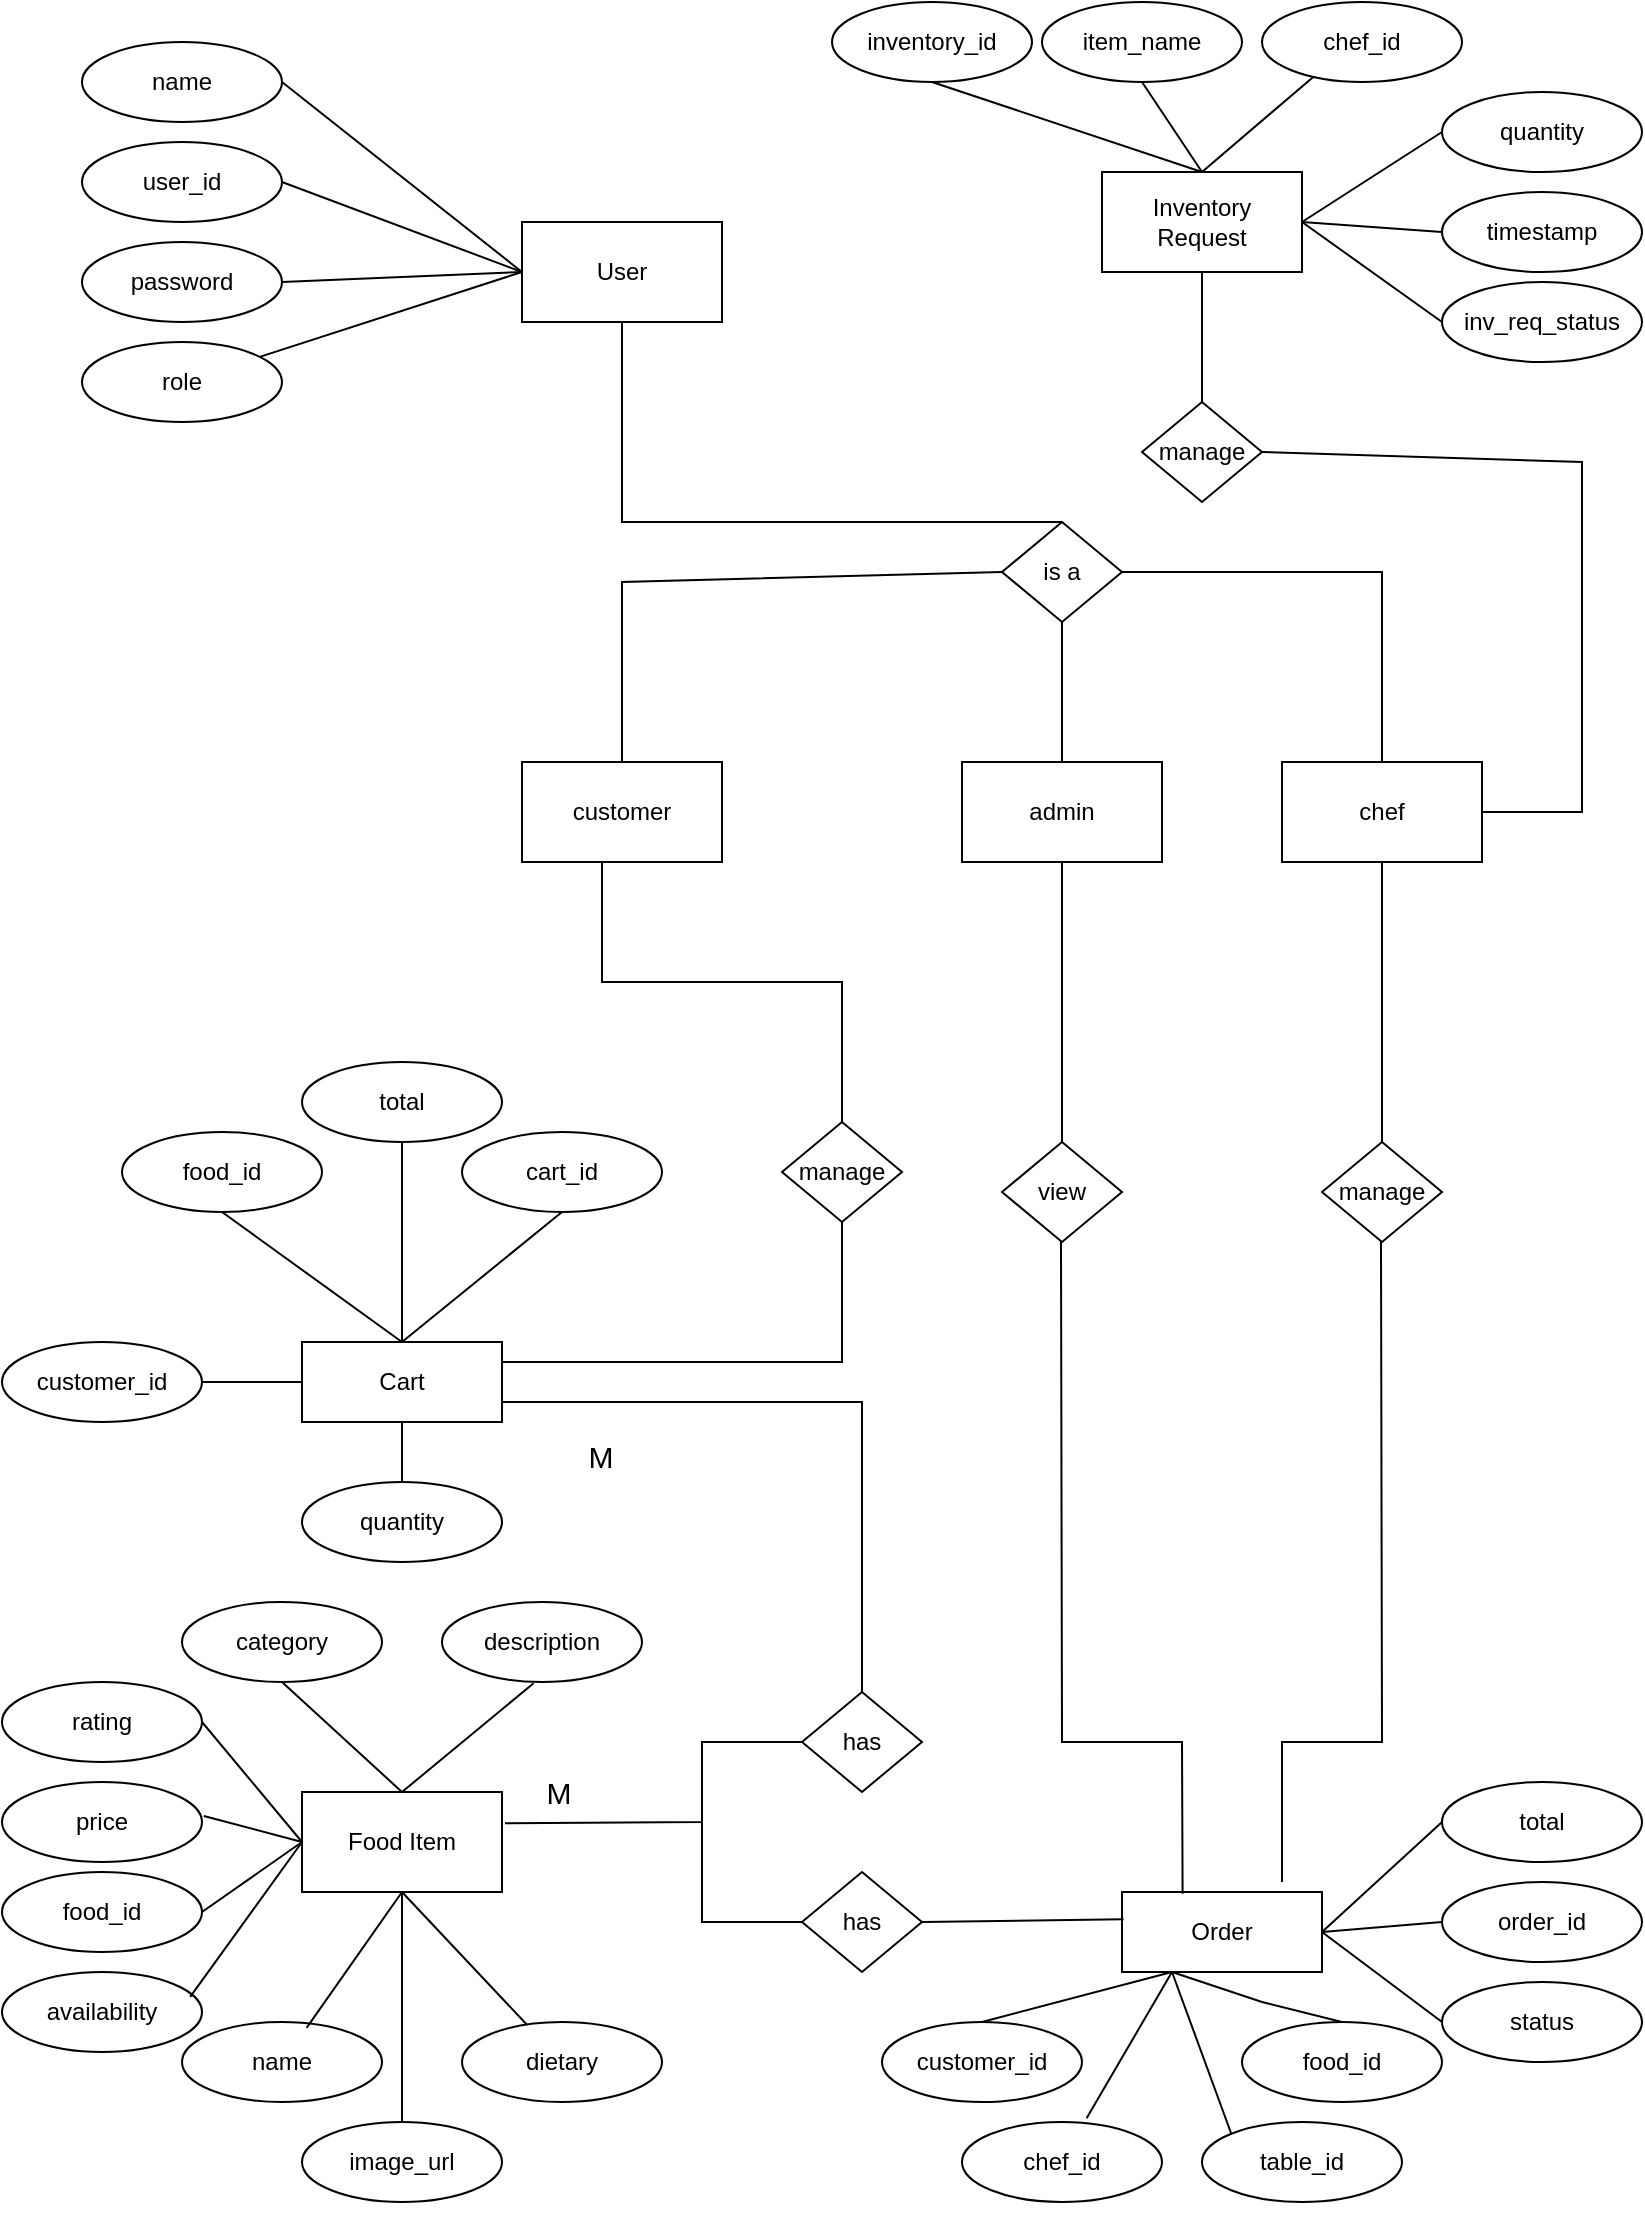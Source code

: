 <mxfile version="21.2.8" type="device">
  <diagram name="Page-1" id="ueVJuSLTtOk58KGuFALB">
    <mxGraphModel dx="1040" dy="684" grid="1" gridSize="10" guides="1" tooltips="1" connect="1" arrows="1" fold="1" page="1" pageScale="1" pageWidth="850" pageHeight="1100" math="0" shadow="0">
      <root>
        <mxCell id="0" />
        <mxCell id="1" parent="0" />
        <mxCell id="zD9h97p-985Ib3SUe7in-34" value="" style="endArrow=none;html=1;rounded=0;entryX=0.5;entryY=1;entryDx=0;entryDy=0;exitX=0.5;exitY=0;exitDx=0;exitDy=0;" parent="1" source="ndSOo2jYobHY-_ho73UZ-8" target="ndSOo2jYobHY-_ho73UZ-14" edge="1">
          <mxGeometry relative="1" as="geometry">
            <mxPoint x="610" y="345.0" as="sourcePoint" />
            <mxPoint x="690" y="340" as="targetPoint" />
            <Array as="points" />
          </mxGeometry>
        </mxCell>
        <mxCell id="oJbWSEmWCzC-VZwffRQP-2" value="User" style="html=1;dashed=0;whiteSpace=wrap;" parent="1" vertex="1">
          <mxGeometry x="270" y="120" width="100" height="50" as="geometry" />
        </mxCell>
        <mxCell id="oJbWSEmWCzC-VZwffRQP-4" value="" style="endArrow=none;html=1;rounded=0;exitX=0;exitY=0.5;exitDx=0;exitDy=0;entryX=1;entryY=0.5;entryDx=0;entryDy=0;" parent="1" source="oJbWSEmWCzC-VZwffRQP-2" target="oJbWSEmWCzC-VZwffRQP-5" edge="1">
          <mxGeometry relative="1" as="geometry">
            <mxPoint x="280" y="460" as="sourcePoint" />
            <mxPoint x="400" y="100" as="targetPoint" />
            <Array as="points" />
          </mxGeometry>
        </mxCell>
        <mxCell id="oJbWSEmWCzC-VZwffRQP-5" value="name" style="ellipse;whiteSpace=wrap;html=1;align=center;" parent="1" vertex="1">
          <mxGeometry x="50" y="30" width="100" height="40" as="geometry" />
        </mxCell>
        <mxCell id="oJbWSEmWCzC-VZwffRQP-6" value="user_id" style="ellipse;whiteSpace=wrap;html=1;align=center;" parent="1" vertex="1">
          <mxGeometry x="50" y="80" width="100" height="40" as="geometry" />
        </mxCell>
        <mxCell id="oJbWSEmWCzC-VZwffRQP-7" value="password" style="ellipse;whiteSpace=wrap;html=1;align=center;" parent="1" vertex="1">
          <mxGeometry x="50" y="130" width="100" height="40" as="geometry" />
        </mxCell>
        <mxCell id="oJbWSEmWCzC-VZwffRQP-8" value="" style="endArrow=none;html=1;rounded=0;exitX=1;exitY=0.5;exitDx=0;exitDy=0;entryX=0;entryY=0.5;entryDx=0;entryDy=0;" parent="1" source="oJbWSEmWCzC-VZwffRQP-6" target="oJbWSEmWCzC-VZwffRQP-2" edge="1">
          <mxGeometry relative="1" as="geometry">
            <mxPoint x="320" y="140" as="sourcePoint" />
            <mxPoint x="230" y="425" as="targetPoint" />
          </mxGeometry>
        </mxCell>
        <mxCell id="oJbWSEmWCzC-VZwffRQP-9" value="" style="endArrow=none;html=1;rounded=0;entryX=1;entryY=0.5;entryDx=0;entryDy=0;exitX=0;exitY=0.5;exitDx=0;exitDy=0;" parent="1" source="oJbWSEmWCzC-VZwffRQP-2" target="oJbWSEmWCzC-VZwffRQP-7" edge="1">
          <mxGeometry relative="1" as="geometry">
            <mxPoint x="230" y="490" as="sourcePoint" />
            <mxPoint x="480" y="140" as="targetPoint" />
          </mxGeometry>
        </mxCell>
        <mxCell id="oJbWSEmWCzC-VZwffRQP-10" value="Food Item" style="whiteSpace=wrap;html=1;align=center;" parent="1" vertex="1">
          <mxGeometry x="160" y="905" width="100" height="50" as="geometry" />
        </mxCell>
        <mxCell id="oJbWSEmWCzC-VZwffRQP-16" value="food_id" style="ellipse;whiteSpace=wrap;html=1;align=center;" parent="1" vertex="1">
          <mxGeometry x="10" y="945" width="100" height="40" as="geometry" />
        </mxCell>
        <mxCell id="oJbWSEmWCzC-VZwffRQP-17" value="price" style="ellipse;whiteSpace=wrap;html=1;align=center;" parent="1" vertex="1">
          <mxGeometry x="10" y="900" width="100" height="40" as="geometry" />
        </mxCell>
        <mxCell id="oJbWSEmWCzC-VZwffRQP-18" value="rating" style="ellipse;whiteSpace=wrap;html=1;align=center;" parent="1" vertex="1">
          <mxGeometry x="10" y="850" width="100" height="40" as="geometry" />
        </mxCell>
        <mxCell id="oJbWSEmWCzC-VZwffRQP-19" value="description" style="ellipse;whiteSpace=wrap;html=1;align=center;" parent="1" vertex="1">
          <mxGeometry x="230" y="810" width="100" height="40" as="geometry" />
        </mxCell>
        <mxCell id="oJbWSEmWCzC-VZwffRQP-20" value="name" style="ellipse;whiteSpace=wrap;html=1;align=center;" parent="1" vertex="1">
          <mxGeometry x="100" y="1020" width="100" height="40" as="geometry" />
        </mxCell>
        <mxCell id="oJbWSEmWCzC-VZwffRQP-22" value="category" style="ellipse;whiteSpace=wrap;html=1;align=center;" parent="1" vertex="1">
          <mxGeometry x="100" y="810" width="100" height="40" as="geometry" />
        </mxCell>
        <mxCell id="oJbWSEmWCzC-VZwffRQP-23" value="image_url" style="ellipse;whiteSpace=wrap;html=1;align=center;" parent="1" vertex="1">
          <mxGeometry x="160" y="1070" width="100" height="40" as="geometry" />
        </mxCell>
        <mxCell id="oJbWSEmWCzC-VZwffRQP-26" value="dietary" style="ellipse;whiteSpace=wrap;html=1;align=center;" parent="1" vertex="1">
          <mxGeometry x="240" y="1020" width="100" height="40" as="geometry" />
        </mxCell>
        <mxCell id="oJbWSEmWCzC-VZwffRQP-32" value="" style="endArrow=none;html=1;rounded=0;exitX=1;exitY=0.5;exitDx=0;exitDy=0;entryX=0;entryY=0.5;entryDx=0;entryDy=0;" parent="1" source="oJbWSEmWCzC-VZwffRQP-18" target="oJbWSEmWCzC-VZwffRQP-10" edge="1">
          <mxGeometry relative="1" as="geometry">
            <mxPoint x="140" y="550" as="sourcePoint" />
            <mxPoint x="300" y="550" as="targetPoint" />
          </mxGeometry>
        </mxCell>
        <mxCell id="oJbWSEmWCzC-VZwffRQP-33" value="" style="endArrow=none;html=1;rounded=0;exitX=0.5;exitY=1;exitDx=0;exitDy=0;entryX=0.5;entryY=0;entryDx=0;entryDy=0;" parent="1" source="oJbWSEmWCzC-VZwffRQP-22" target="oJbWSEmWCzC-VZwffRQP-10" edge="1">
          <mxGeometry relative="1" as="geometry">
            <mxPoint x="130" y="490" as="sourcePoint" />
            <mxPoint x="186" y="870" as="targetPoint" />
          </mxGeometry>
        </mxCell>
        <mxCell id="oJbWSEmWCzC-VZwffRQP-35" value="" style="endArrow=none;html=1;rounded=0;exitX=0.458;exitY=1.015;exitDx=0;exitDy=0;exitPerimeter=0;entryX=0.5;entryY=0;entryDx=0;entryDy=0;" parent="1" source="oJbWSEmWCzC-VZwffRQP-19" target="oJbWSEmWCzC-VZwffRQP-10" edge="1">
          <mxGeometry relative="1" as="geometry">
            <mxPoint x="180" y="480" as="sourcePoint" />
            <mxPoint x="240" y="860" as="targetPoint" />
          </mxGeometry>
        </mxCell>
        <mxCell id="oJbWSEmWCzC-VZwffRQP-37" value="" style="endArrow=none;html=1;rounded=0;exitX=0.623;exitY=0.074;exitDx=0;exitDy=0;exitPerimeter=0;entryX=0.5;entryY=1;entryDx=0;entryDy=0;" parent="1" source="oJbWSEmWCzC-VZwffRQP-20" target="oJbWSEmWCzC-VZwffRQP-10" edge="1">
          <mxGeometry relative="1" as="geometry">
            <mxPoint x="296" y="491" as="sourcePoint" />
            <mxPoint x="170" y="920" as="targetPoint" />
          </mxGeometry>
        </mxCell>
        <mxCell id="oJbWSEmWCzC-VZwffRQP-38" value="" style="endArrow=none;html=1;rounded=0;exitX=1.009;exitY=0.424;exitDx=0;exitDy=0;entryX=0;entryY=0.5;entryDx=0;entryDy=0;exitPerimeter=0;" parent="1" source="oJbWSEmWCzC-VZwffRQP-17" target="oJbWSEmWCzC-VZwffRQP-10" edge="1">
          <mxGeometry relative="1" as="geometry">
            <mxPoint x="120" y="540" as="sourcePoint" />
            <mxPoint x="190" y="576" as="targetPoint" />
          </mxGeometry>
        </mxCell>
        <mxCell id="oJbWSEmWCzC-VZwffRQP-39" value="" style="endArrow=none;html=1;rounded=0;exitX=1;exitY=0.5;exitDx=0;exitDy=0;entryX=0;entryY=0.5;entryDx=0;entryDy=0;" parent="1" source="oJbWSEmWCzC-VZwffRQP-16" target="oJbWSEmWCzC-VZwffRQP-10" edge="1">
          <mxGeometry relative="1" as="geometry">
            <mxPoint x="130" y="550" as="sourcePoint" />
            <mxPoint x="200" y="586" as="targetPoint" />
          </mxGeometry>
        </mxCell>
        <mxCell id="oJbWSEmWCzC-VZwffRQP-40" value="" style="endArrow=none;html=1;rounded=0;entryX=0.5;entryY=0;entryDx=0;entryDy=0;exitX=0.5;exitY=1;exitDx=0;exitDy=0;" parent="1" source="oJbWSEmWCzC-VZwffRQP-10" target="oJbWSEmWCzC-VZwffRQP-23" edge="1">
          <mxGeometry relative="1" as="geometry">
            <mxPoint x="220" y="920" as="sourcePoint" />
            <mxPoint x="210" y="596" as="targetPoint" />
          </mxGeometry>
        </mxCell>
        <mxCell id="oJbWSEmWCzC-VZwffRQP-41" value="" style="endArrow=none;html=1;rounded=0;exitX=0.5;exitY=1;exitDx=0;exitDy=0;" parent="1" source="oJbWSEmWCzC-VZwffRQP-10" target="oJbWSEmWCzC-VZwffRQP-26" edge="1">
          <mxGeometry relative="1" as="geometry">
            <mxPoint x="237" y="593" as="sourcePoint" />
            <mxPoint x="220" y="650" as="targetPoint" />
          </mxGeometry>
        </mxCell>
        <mxCell id="oJbWSEmWCzC-VZwffRQP-44" value="Cart" style="whiteSpace=wrap;html=1;align=center;" parent="1" vertex="1">
          <mxGeometry x="160" y="680" width="100" height="40" as="geometry" />
        </mxCell>
        <mxCell id="oJbWSEmWCzC-VZwffRQP-46" value="cart_id" style="ellipse;whiteSpace=wrap;html=1;align=center;" parent="1" vertex="1">
          <mxGeometry x="240" y="575" width="100" height="40" as="geometry" />
        </mxCell>
        <mxCell id="oJbWSEmWCzC-VZwffRQP-47" value="customer_id" style="ellipse;whiteSpace=wrap;html=1;align=center;" parent="1" vertex="1">
          <mxGeometry x="10" y="680" width="100" height="40" as="geometry" />
        </mxCell>
        <mxCell id="oJbWSEmWCzC-VZwffRQP-48" value="quantity" style="ellipse;whiteSpace=wrap;html=1;align=center;" parent="1" vertex="1">
          <mxGeometry x="160" y="750" width="100" height="40" as="geometry" />
        </mxCell>
        <mxCell id="oJbWSEmWCzC-VZwffRQP-49" value="food_id" style="ellipse;whiteSpace=wrap;html=1;align=center;" parent="1" vertex="1">
          <mxGeometry x="70" y="575" width="100" height="40" as="geometry" />
        </mxCell>
        <mxCell id="oJbWSEmWCzC-VZwffRQP-56" value="Order" style="whiteSpace=wrap;html=1;align=center;" parent="1" vertex="1">
          <mxGeometry x="570" y="955" width="100" height="40" as="geometry" />
        </mxCell>
        <mxCell id="oJbWSEmWCzC-VZwffRQP-58" value="status" style="ellipse;whiteSpace=wrap;html=1;align=center;" parent="1" vertex="1">
          <mxGeometry x="730" y="1000" width="100" height="40" as="geometry" />
        </mxCell>
        <mxCell id="oJbWSEmWCzC-VZwffRQP-62" value="order_id" style="ellipse;whiteSpace=wrap;html=1;align=center;" parent="1" vertex="1">
          <mxGeometry x="730" y="950" width="100" height="40" as="geometry" />
        </mxCell>
        <mxCell id="oJbWSEmWCzC-VZwffRQP-63" value="total" style="ellipse;whiteSpace=wrap;html=1;align=center;" parent="1" vertex="1">
          <mxGeometry x="730" y="900" width="100" height="40" as="geometry" />
        </mxCell>
        <mxCell id="oJbWSEmWCzC-VZwffRQP-77" style="edgeStyle=orthogonalEdgeStyle;rounded=0;orthogonalLoop=1;jettySize=auto;html=1;exitX=0.5;exitY=1;exitDx=0;exitDy=0;" parent="1" edge="1">
          <mxGeometry relative="1" as="geometry">
            <mxPoint x="490" y="390" as="sourcePoint" />
            <mxPoint x="490" y="390" as="targetPoint" />
          </mxGeometry>
        </mxCell>
        <mxCell id="oJbWSEmWCzC-VZwffRQP-83" value="" style="endArrow=none;html=1;rounded=0;exitX=0;exitY=0.5;exitDx=0;exitDy=0;entryX=1;entryY=0.5;entryDx=0;entryDy=0;" parent="1" source="oJbWSEmWCzC-VZwffRQP-63" target="oJbWSEmWCzC-VZwffRQP-56" edge="1">
          <mxGeometry relative="1" as="geometry">
            <mxPoint x="430" y="770" as="sourcePoint" />
            <mxPoint x="510" y="550" as="targetPoint" />
          </mxGeometry>
        </mxCell>
        <mxCell id="oJbWSEmWCzC-VZwffRQP-84" value="" style="endArrow=none;html=1;rounded=0;exitX=0;exitY=0.5;exitDx=0;exitDy=0;" parent="1" source="oJbWSEmWCzC-VZwffRQP-62" edge="1">
          <mxGeometry relative="1" as="geometry">
            <mxPoint x="530" y="770" as="sourcePoint" />
            <mxPoint x="670" y="975" as="targetPoint" />
          </mxGeometry>
        </mxCell>
        <mxCell id="oJbWSEmWCzC-VZwffRQP-86" value="" style="endArrow=none;html=1;rounded=0;exitX=0;exitY=0.5;exitDx=0;exitDy=0;entryX=1;entryY=0.5;entryDx=0;entryDy=0;" parent="1" source="oJbWSEmWCzC-VZwffRQP-58" target="oJbWSEmWCzC-VZwffRQP-56" edge="1">
          <mxGeometry relative="1" as="geometry">
            <mxPoint x="640" y="740" as="sourcePoint" />
            <mxPoint x="625" y="790" as="targetPoint" />
          </mxGeometry>
        </mxCell>
        <mxCell id="oJbWSEmWCzC-VZwffRQP-90" value="" style="endArrow=none;html=1;rounded=0;entryX=0;entryY=0.5;entryDx=0;entryDy=0;exitX=1;exitY=0.5;exitDx=0;exitDy=0;exitPerimeter=0;" parent="1" source="oJbWSEmWCzC-VZwffRQP-47" target="oJbWSEmWCzC-VZwffRQP-44" edge="1">
          <mxGeometry relative="1" as="geometry">
            <mxPoint x="580" y="980" as="sourcePoint" />
            <mxPoint x="660" y="910" as="targetPoint" />
          </mxGeometry>
        </mxCell>
        <mxCell id="oJbWSEmWCzC-VZwffRQP-91" value="" style="endArrow=none;html=1;rounded=0;exitX=0.5;exitY=1;exitDx=0;exitDy=0;entryX=0.5;entryY=0;entryDx=0;entryDy=0;" parent="1" source="oJbWSEmWCzC-VZwffRQP-46" target="oJbWSEmWCzC-VZwffRQP-44" edge="1">
          <mxGeometry relative="1" as="geometry">
            <mxPoint x="200" y="880" as="sourcePoint" />
            <mxPoint x="660" y="900" as="targetPoint" />
          </mxGeometry>
        </mxCell>
        <mxCell id="oJbWSEmWCzC-VZwffRQP-93" value="" style="endArrow=none;html=1;rounded=0;entryX=0.5;entryY=1;entryDx=0;entryDy=0;" parent="1" source="oJbWSEmWCzC-VZwffRQP-48" target="oJbWSEmWCzC-VZwffRQP-44" edge="1">
          <mxGeometry relative="1" as="geometry">
            <mxPoint x="220" y="900" as="sourcePoint" />
            <mxPoint x="300" y="980" as="targetPoint" />
          </mxGeometry>
        </mxCell>
        <mxCell id="oJbWSEmWCzC-VZwffRQP-94" value="" style="endArrow=none;html=1;rounded=0;exitX=0.5;exitY=1;exitDx=0;exitDy=0;entryX=0.5;entryY=0;entryDx=0;entryDy=0;" parent="1" source="oJbWSEmWCzC-VZwffRQP-49" target="oJbWSEmWCzC-VZwffRQP-44" edge="1">
          <mxGeometry relative="1" as="geometry">
            <mxPoint x="230" y="910" as="sourcePoint" />
            <mxPoint x="700" y="960" as="targetPoint" />
          </mxGeometry>
        </mxCell>
        <mxCell id="oJbWSEmWCzC-VZwffRQP-96" value="" style="endArrow=none;html=1;rounded=0;entryX=0.271;entryY=0.905;entryDx=0;entryDy=0;entryPerimeter=0;exitX=0.5;exitY=0;exitDx=0;exitDy=0;" parent="1" source="ndSOo2jYobHY-_ho73UZ-8" target="ndSOo2jYobHY-_ho73UZ-10" edge="1">
          <mxGeometry relative="1" as="geometry">
            <mxPoint x="760" y="210" as="sourcePoint" />
            <mxPoint x="595" y="290.0" as="targetPoint" />
          </mxGeometry>
        </mxCell>
        <mxCell id="zD9h97p-985Ib3SUe7in-13" value="role" style="ellipse;whiteSpace=wrap;html=1;align=center;" parent="1" vertex="1">
          <mxGeometry x="50" y="180" width="100" height="40" as="geometry" />
        </mxCell>
        <mxCell id="zD9h97p-985Ib3SUe7in-14" value="" style="endArrow=none;html=1;rounded=0;exitX=0;exitY=0.5;exitDx=0;exitDy=0;" parent="1" source="oJbWSEmWCzC-VZwffRQP-2" target="zD9h97p-985Ib3SUe7in-13" edge="1">
          <mxGeometry relative="1" as="geometry">
            <mxPoint x="110" y="440" as="sourcePoint" />
            <mxPoint x="328" y="92" as="targetPoint" />
          </mxGeometry>
        </mxCell>
        <mxCell id="zD9h97p-985Ib3SUe7in-38" value="has" style="shape=rhombus;html=1;dashed=0;whiteSpace=wrap;perimeter=rhombusPerimeter;" parent="1" vertex="1">
          <mxGeometry x="410" y="855" width="60" height="50" as="geometry" />
        </mxCell>
        <mxCell id="zD9h97p-985Ib3SUe7in-41" value="" style="endArrow=none;html=1;rounded=0;entryX=0.5;entryY=0;entryDx=0;entryDy=0;exitX=1;exitY=0.75;exitDx=0;exitDy=0;" parent="1" source="oJbWSEmWCzC-VZwffRQP-44" target="zD9h97p-985Ib3SUe7in-38" edge="1">
          <mxGeometry relative="1" as="geometry">
            <mxPoint x="170" y="700" as="sourcePoint" />
            <mxPoint x="350" y="878.89" as="targetPoint" />
            <Array as="points">
              <mxPoint x="440" y="710" />
            </Array>
          </mxGeometry>
        </mxCell>
        <mxCell id="zD9h97p-985Ib3SUe7in-42" value="" style="endArrow=none;html=1;rounded=0;exitX=0;exitY=0.5;exitDx=0;exitDy=0;entryX=1.015;entryY=0.313;entryDx=0;entryDy=0;entryPerimeter=0;" parent="1" source="zD9h97p-985Ib3SUe7in-38" target="oJbWSEmWCzC-VZwffRQP-10" edge="1">
          <mxGeometry relative="1" as="geometry">
            <mxPoint x="260" y="770" as="sourcePoint" />
            <mxPoint x="390" y="820" as="targetPoint" />
            <Array as="points">
              <mxPoint x="360" y="880" />
              <mxPoint x="360" y="920" />
            </Array>
          </mxGeometry>
        </mxCell>
        <mxCell id="ndSOo2jYobHY-_ho73UZ-30" value="&lt;font style=&quot;font-size: 15px;&quot;&gt;M&lt;/font&gt;" style="edgeLabel;html=1;align=center;verticalAlign=middle;resizable=0;points=[];" parent="zD9h97p-985Ib3SUe7in-42" vertex="1" connectable="0">
          <mxGeometry x="0.718" y="4" relative="1" as="geometry">
            <mxPoint y="-20" as="offset" />
          </mxGeometry>
        </mxCell>
        <mxCell id="zD9h97p-985Ib3SUe7in-75" value="" style="endArrow=none;html=1;rounded=0;entryX=0.5;entryY=1;entryDx=0;entryDy=0;exitX=0.5;exitY=0;exitDx=0;exitDy=0;" parent="1" source="ndSOo2jYobHY-_ho73UZ-8" target="ndSOo2jYobHY-_ho73UZ-9" edge="1">
          <mxGeometry relative="1" as="geometry">
            <mxPoint x="480" y="405.0" as="sourcePoint" />
            <mxPoint x="480" y="330.0" as="targetPoint" />
          </mxGeometry>
        </mxCell>
        <mxCell id="zD9h97p-985Ib3SUe7in-77" value="manage" style="shape=rhombus;html=1;dashed=0;whiteSpace=wrap;perimeter=rhombusPerimeter;" parent="1" vertex="1">
          <mxGeometry x="400" y="570" width="60" height="50" as="geometry" />
        </mxCell>
        <mxCell id="ndSOo2jYobHY-_ho73UZ-8" value="Inventory &lt;br&gt;Request" style="html=1;dashed=0;whiteSpace=wrap;" parent="1" vertex="1">
          <mxGeometry x="560" y="95" width="100" height="50" as="geometry" />
        </mxCell>
        <mxCell id="ndSOo2jYobHY-_ho73UZ-9" value="inventory_id" style="ellipse;whiteSpace=wrap;html=1;align=center;" parent="1" vertex="1">
          <mxGeometry x="425" y="10" width="100" height="40" as="geometry" />
        </mxCell>
        <mxCell id="ndSOo2jYobHY-_ho73UZ-10" value="chef_id" style="ellipse;whiteSpace=wrap;html=1;align=center;" parent="1" vertex="1">
          <mxGeometry x="640" y="10" width="100" height="40" as="geometry" />
        </mxCell>
        <mxCell id="ndSOo2jYobHY-_ho73UZ-13" value="quantity" style="ellipse;whiteSpace=wrap;html=1;align=center;" parent="1" vertex="1">
          <mxGeometry x="730" y="55" width="100" height="40" as="geometry" />
        </mxCell>
        <mxCell id="ndSOo2jYobHY-_ho73UZ-14" value="item_name" style="ellipse;whiteSpace=wrap;html=1;align=center;" parent="1" vertex="1">
          <mxGeometry x="530" y="10" width="100" height="40" as="geometry" />
        </mxCell>
        <mxCell id="ndSOo2jYobHY-_ho73UZ-15" value="timestamp" style="ellipse;whiteSpace=wrap;html=1;align=center;" parent="1" vertex="1">
          <mxGeometry x="730" y="105" width="100" height="40" as="geometry" />
        </mxCell>
        <mxCell id="ndSOo2jYobHY-_ho73UZ-16" value="inv_req_status" style="ellipse;whiteSpace=wrap;html=1;align=center;" parent="1" vertex="1">
          <mxGeometry x="730" y="150" width="100" height="40" as="geometry" />
        </mxCell>
        <mxCell id="ndSOo2jYobHY-_ho73UZ-20" value="" style="endArrow=none;html=1;rounded=0;entryX=0;entryY=0.5;entryDx=0;entryDy=0;exitX=1;exitY=0.5;exitDx=0;exitDy=0;" parent="1" source="ndSOo2jYobHY-_ho73UZ-8" target="ndSOo2jYobHY-_ho73UZ-13" edge="1">
          <mxGeometry relative="1" as="geometry">
            <mxPoint x="570" y="200" as="sourcePoint" />
            <mxPoint x="720" y="290" as="targetPoint" />
          </mxGeometry>
        </mxCell>
        <mxCell id="ndSOo2jYobHY-_ho73UZ-21" value="" style="endArrow=none;html=1;rounded=0;exitX=0;exitY=0.5;exitDx=0;exitDy=0;entryX=1;entryY=0.5;entryDx=0;entryDy=0;" parent="1" source="ndSOo2jYobHY-_ho73UZ-15" target="ndSOo2jYobHY-_ho73UZ-8" edge="1">
          <mxGeometry relative="1" as="geometry">
            <mxPoint x="690" y="495" as="sourcePoint" />
            <mxPoint x="620" y="340" as="targetPoint" />
            <Array as="points" />
          </mxGeometry>
        </mxCell>
        <mxCell id="ndSOo2jYobHY-_ho73UZ-23" value="" style="endArrow=none;html=1;rounded=0;exitX=0;exitY=0.5;exitDx=0;exitDy=0;entryX=1;entryY=0.5;entryDx=0;entryDy=0;" parent="1" source="ndSOo2jYobHY-_ho73UZ-16" target="ndSOo2jYobHY-_ho73UZ-8" edge="1">
          <mxGeometry relative="1" as="geometry">
            <mxPoint x="700" y="495" as="sourcePoint" />
            <mxPoint x="620" y="340" as="targetPoint" />
            <Array as="points" />
          </mxGeometry>
        </mxCell>
        <mxCell id="ndSOo2jYobHY-_ho73UZ-27" value="total" style="ellipse;whiteSpace=wrap;html=1;align=center;" parent="1" vertex="1">
          <mxGeometry x="160" y="540" width="100" height="40" as="geometry" />
        </mxCell>
        <mxCell id="ndSOo2jYobHY-_ho73UZ-29" value="" style="endArrow=none;html=1;rounded=0;entryX=0.5;entryY=0;entryDx=0;entryDy=0;exitX=0.5;exitY=1;exitDx=0;exitDy=0;" parent="1" source="ndSOo2jYobHY-_ho73UZ-27" target="oJbWSEmWCzC-VZwffRQP-44" edge="1">
          <mxGeometry relative="1" as="geometry">
            <mxPoint x="640" y="830" as="sourcePoint" />
            <mxPoint x="630" y="900" as="targetPoint" />
          </mxGeometry>
        </mxCell>
        <mxCell id="ndSOo2jYobHY-_ho73UZ-32" value="&lt;font style=&quot;font-size: 15px;&quot;&gt;M&lt;/font&gt;" style="edgeLabel;html=1;align=center;verticalAlign=middle;resizable=0;points=[];" parent="1" vertex="1" connectable="0">
          <mxGeometry x="89.999" y="770" as="geometry">
            <mxPoint x="219" y="-33" as="offset" />
          </mxGeometry>
        </mxCell>
        <mxCell id="ndSOo2jYobHY-_ho73UZ-42" value="has" style="shape=rhombus;html=1;dashed=0;whiteSpace=wrap;perimeter=rhombusPerimeter;" parent="1" vertex="1">
          <mxGeometry x="410" y="945" width="60" height="50" as="geometry" />
        </mxCell>
        <mxCell id="ndSOo2jYobHY-_ho73UZ-43" value="" style="endArrow=none;html=1;rounded=0;entryX=0;entryY=0.5;entryDx=0;entryDy=0;" parent="1" target="ndSOo2jYobHY-_ho73UZ-42" edge="1">
          <mxGeometry relative="1" as="geometry">
            <mxPoint x="360" y="920" as="sourcePoint" />
            <mxPoint x="400" y="960" as="targetPoint" />
            <Array as="points">
              <mxPoint x="360" y="970" />
            </Array>
          </mxGeometry>
        </mxCell>
        <mxCell id="ndSOo2jYobHY-_ho73UZ-44" value="" style="endArrow=none;html=1;rounded=0;exitX=1;exitY=0.5;exitDx=0;exitDy=0;entryX=0.008;entryY=0.342;entryDx=0;entryDy=0;entryPerimeter=0;" parent="1" source="ndSOo2jYobHY-_ho73UZ-42" target="oJbWSEmWCzC-VZwffRQP-56" edge="1">
          <mxGeometry relative="1" as="geometry">
            <mxPoint x="540" y="770" as="sourcePoint" />
            <mxPoint x="700" y="770" as="targetPoint" />
          </mxGeometry>
        </mxCell>
        <mxCell id="ndSOo2jYobHY-_ho73UZ-46" value="" style="endArrow=none;html=1;rounded=0;exitX=0.25;exitY=1;exitDx=0;exitDy=0;entryX=0.5;entryY=0;entryDx=0;entryDy=0;" parent="1" source="oJbWSEmWCzC-VZwffRQP-56" target="ndSOo2jYobHY-_ho73UZ-48" edge="1">
          <mxGeometry relative="1" as="geometry">
            <mxPoint x="560" y="780" as="sourcePoint" />
            <mxPoint x="740" y="855.0" as="targetPoint" />
            <Array as="points">
              <mxPoint x="640" y="1010" />
            </Array>
          </mxGeometry>
        </mxCell>
        <mxCell id="ndSOo2jYobHY-_ho73UZ-47" value="customer_id" style="ellipse;whiteSpace=wrap;html=1;align=center;" parent="1" vertex="1">
          <mxGeometry x="450" y="1020" width="100" height="40" as="geometry" />
        </mxCell>
        <mxCell id="ndSOo2jYobHY-_ho73UZ-48" value="food_id" style="ellipse;whiteSpace=wrap;html=1;align=center;" parent="1" vertex="1">
          <mxGeometry x="630" y="1020" width="100" height="40" as="geometry" />
        </mxCell>
        <mxCell id="ndSOo2jYobHY-_ho73UZ-49" value="" style="endArrow=none;html=1;rounded=0;entryX=0.5;entryY=0;entryDx=0;entryDy=0;exitX=0.25;exitY=1;exitDx=0;exitDy=0;" parent="1" target="ndSOo2jYobHY-_ho73UZ-47" edge="1" source="oJbWSEmWCzC-VZwffRQP-56">
          <mxGeometry relative="1" as="geometry">
            <mxPoint x="620" y="995" as="sourcePoint" />
            <mxPoint x="560" y="1050" as="targetPoint" />
          </mxGeometry>
        </mxCell>
        <mxCell id="ndSOo2jYobHY-_ho73UZ-50" value="" style="endArrow=none;html=1;rounded=0;entryX=0.5;entryY=1;entryDx=0;entryDy=0;" parent="1" target="zD9h97p-985Ib3SUe7in-77" edge="1">
          <mxGeometry relative="1" as="geometry">
            <mxPoint x="260" y="690" as="sourcePoint" />
            <mxPoint x="440" y="690" as="targetPoint" />
            <Array as="points">
              <mxPoint x="430" y="690" />
            </Array>
          </mxGeometry>
        </mxCell>
        <mxCell id="ndSOo2jYobHY-_ho73UZ-51" value="" style="endArrow=none;html=1;rounded=0;entryX=0.5;entryY=0;entryDx=0;entryDy=0;exitX=0.4;exitY=1;exitDx=0;exitDy=0;exitPerimeter=0;" parent="1" source="ndSOo2jYobHY-_ho73UZ-55" target="zD9h97p-985Ib3SUe7in-77" edge="1">
          <mxGeometry relative="1" as="geometry">
            <mxPoint x="140" y="500" as="sourcePoint" />
            <mxPoint x="490" y="484.57" as="targetPoint" />
            <Array as="points">
              <mxPoint x="310" y="500" />
              <mxPoint x="430" y="500" />
            </Array>
          </mxGeometry>
        </mxCell>
        <mxCell id="ndSOo2jYobHY-_ho73UZ-52" value="is a" style="shape=rhombus;html=1;dashed=0;whiteSpace=wrap;perimeter=rhombusPerimeter;" parent="1" vertex="1">
          <mxGeometry x="510" y="270" width="60" height="50" as="geometry" />
        </mxCell>
        <mxCell id="ndSOo2jYobHY-_ho73UZ-53" value="" style="endArrow=none;html=1;rounded=0;entryX=0.5;entryY=0;entryDx=0;entryDy=0;exitX=0.5;exitY=1;exitDx=0;exitDy=0;" parent="1" source="oJbWSEmWCzC-VZwffRQP-2" target="ndSOo2jYobHY-_ho73UZ-52" edge="1">
          <mxGeometry relative="1" as="geometry">
            <mxPoint x="330" y="470" as="sourcePoint" />
            <mxPoint x="490" y="470" as="targetPoint" />
            <Array as="points">
              <mxPoint x="320" y="270" />
            </Array>
          </mxGeometry>
        </mxCell>
        <mxCell id="ndSOo2jYobHY-_ho73UZ-55" value="customer" style="html=1;dashed=0;whiteSpace=wrap;" parent="1" vertex="1">
          <mxGeometry x="270" y="390" width="100" height="50" as="geometry" />
        </mxCell>
        <mxCell id="ndSOo2jYobHY-_ho73UZ-56" value="admin" style="html=1;dashed=0;whiteSpace=wrap;" parent="1" vertex="1">
          <mxGeometry x="490" y="390" width="100" height="50" as="geometry" />
        </mxCell>
        <mxCell id="ndSOo2jYobHY-_ho73UZ-57" value="chef" style="html=1;dashed=0;whiteSpace=wrap;" parent="1" vertex="1">
          <mxGeometry x="650" y="390" width="100" height="50" as="geometry" />
        </mxCell>
        <mxCell id="ndSOo2jYobHY-_ho73UZ-58" value="" style="endArrow=none;html=1;rounded=0;exitX=0.5;exitY=0;exitDx=0;exitDy=0;entryX=0;entryY=0.5;entryDx=0;entryDy=0;" parent="1" source="ndSOo2jYobHY-_ho73UZ-55" target="ndSOo2jYobHY-_ho73UZ-52" edge="1">
          <mxGeometry relative="1" as="geometry">
            <mxPoint x="150" y="304.44" as="sourcePoint" />
            <mxPoint x="310" y="304.44" as="targetPoint" />
            <Array as="points">
              <mxPoint x="320" y="300" />
            </Array>
          </mxGeometry>
        </mxCell>
        <mxCell id="ndSOo2jYobHY-_ho73UZ-59" value="" style="endArrow=none;html=1;rounded=0;exitX=0.5;exitY=1;exitDx=0;exitDy=0;entryX=0.5;entryY=0;entryDx=0;entryDy=0;" parent="1" source="ndSOo2jYobHY-_ho73UZ-52" target="ndSOo2jYobHY-_ho73UZ-56" edge="1">
          <mxGeometry relative="1" as="geometry">
            <mxPoint x="290" y="370" as="sourcePoint" />
            <mxPoint x="450" y="370" as="targetPoint" />
          </mxGeometry>
        </mxCell>
        <mxCell id="ndSOo2jYobHY-_ho73UZ-60" value="" style="endArrow=none;html=1;rounded=0;exitX=1;exitY=0.5;exitDx=0;exitDy=0;entryX=0.5;entryY=0;entryDx=0;entryDy=0;" parent="1" source="ndSOo2jYobHY-_ho73UZ-52" target="ndSOo2jYobHY-_ho73UZ-57" edge="1">
          <mxGeometry relative="1" as="geometry">
            <mxPoint x="360" y="350" as="sourcePoint" />
            <mxPoint x="520" y="350" as="targetPoint" />
            <Array as="points">
              <mxPoint x="700" y="295" />
            </Array>
          </mxGeometry>
        </mxCell>
        <mxCell id="ndSOo2jYobHY-_ho73UZ-62" value="view" style="shape=rhombus;html=1;dashed=0;whiteSpace=wrap;perimeter=rhombusPerimeter;" parent="1" vertex="1">
          <mxGeometry x="510" y="580" width="60" height="50" as="geometry" />
        </mxCell>
        <mxCell id="ndSOo2jYobHY-_ho73UZ-64" value="" style="endArrow=none;html=1;rounded=0;exitX=0.5;exitY=1;exitDx=0;exitDy=0;entryX=0.5;entryY=0;entryDx=0;entryDy=0;" parent="1" source="ndSOo2jYobHY-_ho73UZ-56" target="ndSOo2jYobHY-_ho73UZ-62" edge="1">
          <mxGeometry relative="1" as="geometry">
            <mxPoint x="480" y="590" as="sourcePoint" />
            <mxPoint x="640" y="590" as="targetPoint" />
          </mxGeometry>
        </mxCell>
        <mxCell id="ndSOo2jYobHY-_ho73UZ-65" value="" style="endArrow=none;html=1;rounded=0;exitX=0.5;exitY=1;exitDx=0;exitDy=0;entryX=0.303;entryY=0.023;entryDx=0;entryDy=0;entryPerimeter=0;" parent="1" target="oJbWSEmWCzC-VZwffRQP-56" edge="1">
          <mxGeometry relative="1" as="geometry">
            <mxPoint x="539.5" y="630" as="sourcePoint" />
            <mxPoint x="600" y="950" as="targetPoint" />
            <Array as="points">
              <mxPoint x="540" y="880" />
              <mxPoint x="600" y="880" />
            </Array>
          </mxGeometry>
        </mxCell>
        <mxCell id="ndSOo2jYobHY-_ho73UZ-66" value="manage" style="shape=rhombus;html=1;dashed=0;whiteSpace=wrap;perimeter=rhombusPerimeter;" parent="1" vertex="1">
          <mxGeometry x="670" y="580" width="60" height="50" as="geometry" />
        </mxCell>
        <mxCell id="ndSOo2jYobHY-_ho73UZ-67" value="" style="endArrow=none;html=1;rounded=0;exitX=0.5;exitY=1;exitDx=0;exitDy=0;entryX=0.5;entryY=0;entryDx=0;entryDy=0;" parent="1" source="ndSOo2jYobHY-_ho73UZ-57" target="ndSOo2jYobHY-_ho73UZ-66" edge="1">
          <mxGeometry relative="1" as="geometry">
            <mxPoint x="699.57" y="460" as="sourcePoint" />
            <mxPoint x="700.07" y="590" as="targetPoint" />
          </mxGeometry>
        </mxCell>
        <mxCell id="ndSOo2jYobHY-_ho73UZ-68" value="" style="endArrow=none;html=1;rounded=0;exitX=0.5;exitY=1;exitDx=0;exitDy=0;" parent="1" edge="1">
          <mxGeometry relative="1" as="geometry">
            <mxPoint x="699.5" y="630" as="sourcePoint" />
            <mxPoint x="650" y="950" as="targetPoint" />
            <Array as="points">
              <mxPoint x="700" y="880" />
              <mxPoint x="650" y="880" />
            </Array>
          </mxGeometry>
        </mxCell>
        <mxCell id="ndSOo2jYobHY-_ho73UZ-70" value="manage" style="shape=rhombus;html=1;dashed=0;whiteSpace=wrap;perimeter=rhombusPerimeter;" parent="1" vertex="1">
          <mxGeometry x="580" y="210" width="60" height="50" as="geometry" />
        </mxCell>
        <mxCell id="ndSOo2jYobHY-_ho73UZ-71" value="" style="endArrow=none;html=1;rounded=0;entryX=1;entryY=0.5;entryDx=0;entryDy=0;exitX=1;exitY=0.5;exitDx=0;exitDy=0;" parent="1" source="ndSOo2jYobHY-_ho73UZ-70" target="ndSOo2jYobHY-_ho73UZ-57" edge="1">
          <mxGeometry relative="1" as="geometry">
            <mxPoint x="640" y="240" as="sourcePoint" />
            <mxPoint x="820" y="234.09" as="targetPoint" />
            <Array as="points">
              <mxPoint x="800" y="240" />
              <mxPoint x="800" y="415" />
            </Array>
          </mxGeometry>
        </mxCell>
        <mxCell id="ndSOo2jYobHY-_ho73UZ-72" value="" style="endArrow=none;html=1;rounded=0;entryX=0.5;entryY=0;entryDx=0;entryDy=0;exitX=0.5;exitY=1;exitDx=0;exitDy=0;" parent="1" source="ndSOo2jYobHY-_ho73UZ-8" target="ndSOo2jYobHY-_ho73UZ-70" edge="1">
          <mxGeometry relative="1" as="geometry">
            <mxPoint x="360" y="260" as="sourcePoint" />
            <mxPoint x="520" y="260" as="targetPoint" />
          </mxGeometry>
        </mxCell>
        <mxCell id="vGhkTASyULuk1b990aTo-2" value="chef_id" style="ellipse;whiteSpace=wrap;html=1;align=center;" vertex="1" parent="1">
          <mxGeometry x="490" y="1070" width="100" height="40" as="geometry" />
        </mxCell>
        <mxCell id="vGhkTASyULuk1b990aTo-3" value="" style="endArrow=none;html=1;rounded=0;entryX=0.623;entryY=-0.046;entryDx=0;entryDy=0;exitX=0.25;exitY=1;exitDx=0;exitDy=0;entryPerimeter=0;" edge="1" parent="1" source="oJbWSEmWCzC-VZwffRQP-56" target="vGhkTASyULuk1b990aTo-2">
          <mxGeometry relative="1" as="geometry">
            <mxPoint x="580" y="995" as="sourcePoint" />
            <mxPoint x="510" y="1030" as="targetPoint" />
          </mxGeometry>
        </mxCell>
        <mxCell id="vGhkTASyULuk1b990aTo-4" value="" style="endArrow=none;html=1;rounded=0;entryX=0;entryY=0;entryDx=0;entryDy=0;exitX=0.25;exitY=1;exitDx=0;exitDy=0;" edge="1" parent="1" source="oJbWSEmWCzC-VZwffRQP-56" target="vGhkTASyULuk1b990aTo-5">
          <mxGeometry relative="1" as="geometry">
            <mxPoint x="600" y="1000" as="sourcePoint" />
            <mxPoint x="550" y="1030" as="targetPoint" />
          </mxGeometry>
        </mxCell>
        <mxCell id="vGhkTASyULuk1b990aTo-5" value="table_id" style="ellipse;whiteSpace=wrap;html=1;align=center;" vertex="1" parent="1">
          <mxGeometry x="610" y="1070" width="100" height="40" as="geometry" />
        </mxCell>
        <mxCell id="vGhkTASyULuk1b990aTo-6" value="availability" style="ellipse;whiteSpace=wrap;html=1;align=center;" vertex="1" parent="1">
          <mxGeometry x="10" y="995" width="100" height="40" as="geometry" />
        </mxCell>
        <mxCell id="vGhkTASyULuk1b990aTo-7" value="" style="endArrow=none;html=1;rounded=0;exitX=0.941;exitY=0.31;exitDx=0;exitDy=0;entryX=0;entryY=0.5;entryDx=0;entryDy=0;exitPerimeter=0;" edge="1" parent="1" source="vGhkTASyULuk1b990aTo-6" target="oJbWSEmWCzC-VZwffRQP-10">
          <mxGeometry relative="1" as="geometry">
            <mxPoint x="120" y="975" as="sourcePoint" />
            <mxPoint x="170" y="940" as="targetPoint" />
          </mxGeometry>
        </mxCell>
        <mxCell id="vGhkTASyULuk1b990aTo-8" style="edgeStyle=orthogonalEdgeStyle;rounded=0;orthogonalLoop=1;jettySize=auto;html=1;exitX=0.5;exitY=1;exitDx=0;exitDy=0;" edge="1" parent="1" source="oJbWSEmWCzC-VZwffRQP-23" target="oJbWSEmWCzC-VZwffRQP-23">
          <mxGeometry relative="1" as="geometry" />
        </mxCell>
      </root>
    </mxGraphModel>
  </diagram>
</mxfile>
